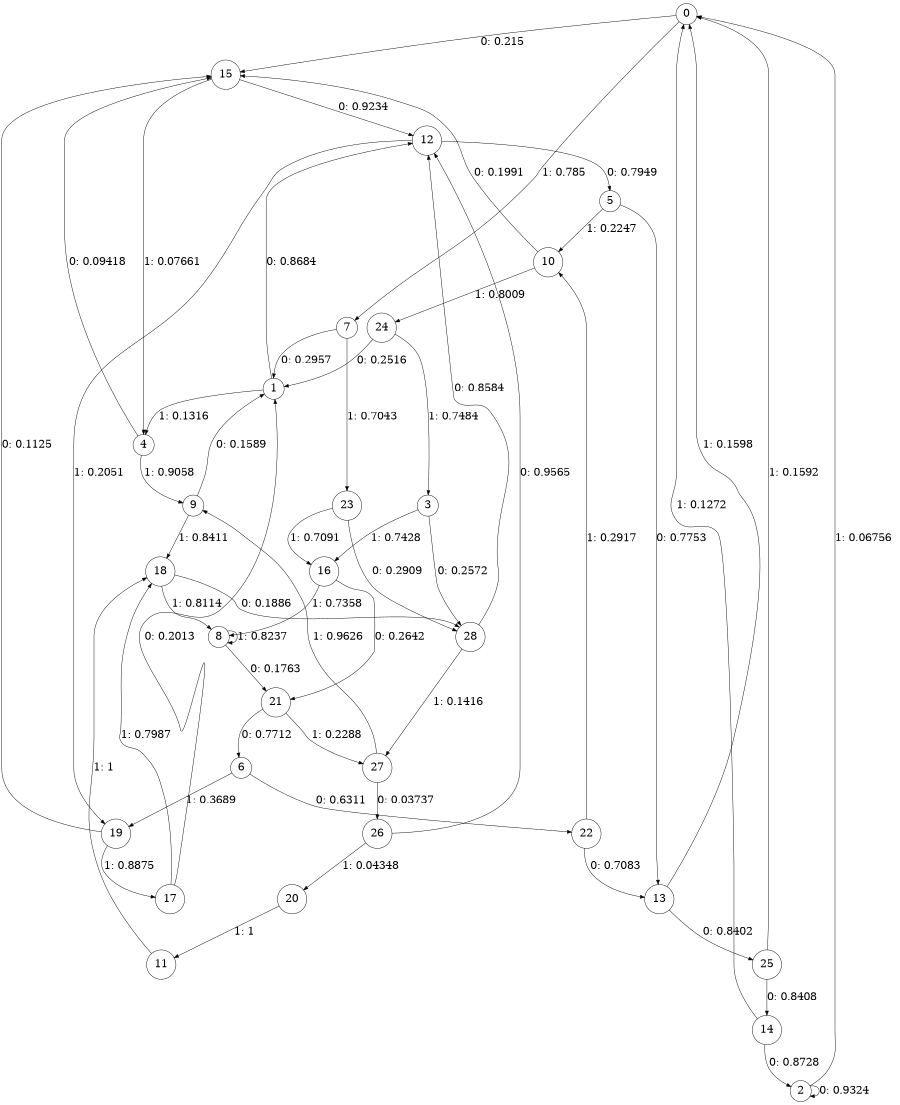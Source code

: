 digraph "ch13randomL7" {
size = "6,8.5";
ratio = "fill";
node [shape = circle];
node [fontsize = 24];
edge [fontsize = 24];
0 -> 15 [label = "0: 0.215    "];
0 -> 7 [label = "1: 0.785    "];
1 -> 12 [label = "0: 0.8684   "];
1 -> 4 [label = "1: 0.1316   "];
2 -> 2 [label = "0: 0.9324   "];
2 -> 0 [label = "1: 0.06756  "];
3 -> 28 [label = "0: 0.2572   "];
3 -> 16 [label = "1: 0.7428   "];
4 -> 15 [label = "0: 0.09418  "];
4 -> 9 [label = "1: 0.9058   "];
5 -> 13 [label = "0: 0.7753   "];
5 -> 10 [label = "1: 0.2247   "];
6 -> 22 [label = "0: 0.6311   "];
6 -> 19 [label = "1: 0.3689   "];
7 -> 1 [label = "0: 0.2957   "];
7 -> 23 [label = "1: 0.7043   "];
8 -> 21 [label = "0: 0.1763   "];
8 -> 8 [label = "1: 0.8237   "];
9 -> 1 [label = "0: 0.1589   "];
9 -> 18 [label = "1: 0.8411   "];
10 -> 15 [label = "0: 0.1991   "];
10 -> 24 [label = "1: 0.8009   "];
11 -> 18 [label = "1: 1        "];
12 -> 5 [label = "0: 0.7949   "];
12 -> 19 [label = "1: 0.2051   "];
13 -> 25 [label = "0: 0.8402   "];
13 -> 0 [label = "1: 0.1598   "];
14 -> 2 [label = "0: 0.8728   "];
14 -> 0 [label = "1: 0.1272   "];
15 -> 12 [label = "0: 0.9234   "];
15 -> 4 [label = "1: 0.07661  "];
16 -> 21 [label = "0: 0.2642   "];
16 -> 8 [label = "1: 0.7358   "];
17 -> 1 [label = "0: 0.2013   "];
17 -> 18 [label = "1: 0.7987   "];
18 -> 28 [label = "0: 0.1886   "];
18 -> 8 [label = "1: 0.8114   "];
19 -> 15 [label = "0: 0.1125   "];
19 -> 17 [label = "1: 0.8875   "];
20 -> 11 [label = "1: 1        "];
21 -> 6 [label = "0: 0.7712   "];
21 -> 27 [label = "1: 0.2288   "];
22 -> 13 [label = "0: 0.7083   "];
22 -> 10 [label = "1: 0.2917   "];
23 -> 28 [label = "0: 0.2909   "];
23 -> 16 [label = "1: 0.7091   "];
24 -> 1 [label = "0: 0.2516   "];
24 -> 3 [label = "1: 0.7484   "];
25 -> 14 [label = "0: 0.8408   "];
25 -> 0 [label = "1: 0.1592   "];
26 -> 12 [label = "0: 0.9565   "];
26 -> 20 [label = "1: 0.04348  "];
27 -> 26 [label = "0: 0.03737  "];
27 -> 9 [label = "1: 0.9626   "];
28 -> 12 [label = "0: 0.8584   "];
28 -> 27 [label = "1: 0.1416   "];
}